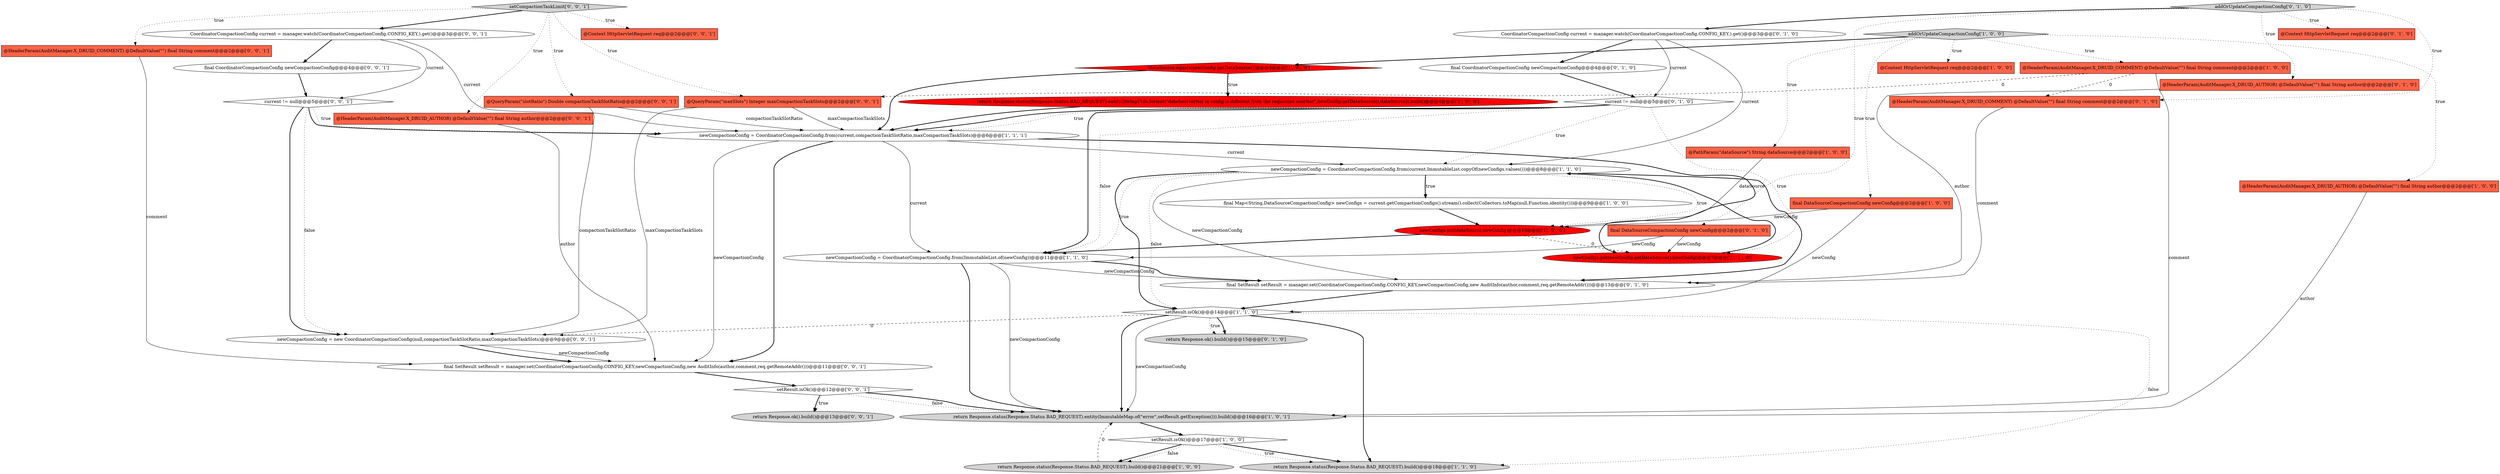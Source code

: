 digraph {
4 [style = filled, label = "return Response.status(Response.Status.BAD_REQUEST).entity(ImmutableMap.of(\"error\",setResult.getException())).build()@@@16@@@['1', '0', '1']", fillcolor = lightgray, shape = ellipse image = "AAA0AAABBB1BBB"];
24 [style = filled, label = "@Context HttpServletRequest req@@@2@@@['0', '1', '0']", fillcolor = tomato, shape = box image = "AAA0AAABBB2BBB"];
38 [style = filled, label = "final CoordinatorCompactionConfig newCompactionConfig@@@4@@@['0', '0', '1']", fillcolor = white, shape = ellipse image = "AAA0AAABBB3BBB"];
14 [style = filled, label = "newConfigs.put(dataSource,newConfig)@@@10@@@['1', '0', '0']", fillcolor = red, shape = ellipse image = "AAA1AAABBB1BBB"];
33 [style = filled, label = "setResult.isOk()@@@12@@@['0', '0', '1']", fillcolor = white, shape = diamond image = "AAA0AAABBB3BBB"];
12 [style = filled, label = "@PathParam(\"dataSource\") String dataSource@@@2@@@['1', '0', '0']", fillcolor = tomato, shape = box image = "AAA0AAABBB1BBB"];
18 [style = filled, label = "setResult.isOk()@@@14@@@['1', '1', '0']", fillcolor = white, shape = diamond image = "AAA0AAABBB1BBB"];
36 [style = filled, label = "current != null@@@5@@@['0', '0', '1']", fillcolor = white, shape = diamond image = "AAA0AAABBB3BBB"];
2 [style = filled, label = "newCompactionConfig = CoordinatorCompactionConfig.from(current,ImmutableList.copyOf(newConfigs.values()))@@@8@@@['1', '1', '0']", fillcolor = white, shape = ellipse image = "AAA0AAABBB1BBB"];
11 [style = filled, label = "addOrUpdateCompactionConfig['1', '0', '0']", fillcolor = lightgray, shape = diamond image = "AAA0AAABBB1BBB"];
40 [style = filled, label = "setCompactionTaskLimit['0', '0', '1']", fillcolor = lightgray, shape = diamond image = "AAA0AAABBB3BBB"];
31 [style = filled, label = "newCompactionConfig = new CoordinatorCompactionConfig(null,compactionTaskSlotRatio,maxCompactionTaskSlots)@@@9@@@['0', '0', '1']", fillcolor = white, shape = ellipse image = "AAA0AAABBB3BBB"];
22 [style = filled, label = "return Response.ok().build()@@@15@@@['0', '1', '0']", fillcolor = lightgray, shape = ellipse image = "AAA0AAABBB2BBB"];
34 [style = filled, label = "CoordinatorCompactionConfig current = manager.watch(CoordinatorCompactionConfig.CONFIG_KEY,).get()@@@3@@@['0', '0', '1']", fillcolor = white, shape = ellipse image = "AAA0AAABBB3BBB"];
35 [style = filled, label = "@HeaderParam(AuditManager.X_DRUID_COMMENT) @DefaultValue(\"\") final String comment@@@2@@@['0', '0', '1']", fillcolor = tomato, shape = box image = "AAA0AAABBB3BBB"];
7 [style = filled, label = "@Context HttpServletRequest req@@@2@@@['1', '0', '0']", fillcolor = tomato, shape = box image = "AAA0AAABBB1BBB"];
17 [style = filled, label = "newConfigs.put(newConfig.getDataSource(),newConfig)@@@7@@@['1', '1', '0']", fillcolor = red, shape = ellipse image = "AAA1AAABBB1BBB"];
26 [style = filled, label = "addOrUpdateCompactionConfig['0', '1', '0']", fillcolor = lightgray, shape = diamond image = "AAA0AAABBB2BBB"];
16 [style = filled, label = "!dataSource.equals(newConfig.getDataSource())@@@3@@@['1', '0', '0']", fillcolor = red, shape = diamond image = "AAA1AAABBB1BBB"];
5 [style = filled, label = "return Response.status(Response.Status.BAD_REQUEST).build()@@@18@@@['1', '1', '0']", fillcolor = lightgray, shape = ellipse image = "AAA0AAABBB1BBB"];
6 [style = filled, label = "@HeaderParam(AuditManager.X_DRUID_AUTHOR) @DefaultValue(\"\") final String author@@@2@@@['1', '0', '0']", fillcolor = tomato, shape = box image = "AAA0AAABBB1BBB"];
1 [style = filled, label = "newCompactionConfig = CoordinatorCompactionConfig.from(current,compactionTaskSlotRatio,maxCompactionTaskSlots)@@@6@@@['1', '1', '1']", fillcolor = white, shape = ellipse image = "AAA0AAABBB1BBB"];
19 [style = filled, label = "final DataSourceCompactionConfig newConfig@@@2@@@['0', '1', '0']", fillcolor = tomato, shape = box image = "AAA0AAABBB2BBB"];
25 [style = filled, label = "@HeaderParam(AuditManager.X_DRUID_COMMENT) @DefaultValue(\"\") final String comment@@@2@@@['0', '1', '0']", fillcolor = tomato, shape = box image = "AAA1AAABBB2BBB"];
0 [style = filled, label = "newCompactionConfig = CoordinatorCompactionConfig.from(ImmutableList.of(newConfig))@@@11@@@['1', '1', '0']", fillcolor = white, shape = ellipse image = "AAA0AAABBB1BBB"];
27 [style = filled, label = "final CoordinatorCompactionConfig newCompactionConfig@@@4@@@['0', '1', '0']", fillcolor = white, shape = ellipse image = "AAA0AAABBB2BBB"];
37 [style = filled, label = "@HeaderParam(AuditManager.X_DRUID_AUTHOR) @DefaultValue(\"\") final String author@@@2@@@['0', '0', '1']", fillcolor = tomato, shape = box image = "AAA0AAABBB3BBB"];
28 [style = filled, label = "final SetResult setResult = manager.set(CoordinatorCompactionConfig.CONFIG_KEY,newCompactionConfig,new AuditInfo(author,comment,req.getRemoteAddr()))@@@13@@@['0', '1', '0']", fillcolor = white, shape = ellipse image = "AAA0AAABBB2BBB"];
20 [style = filled, label = "CoordinatorCompactionConfig current = manager.watch(CoordinatorCompactionConfig.CONFIG_KEY,).get()@@@3@@@['0', '1', '0']", fillcolor = white, shape = ellipse image = "AAA0AAABBB2BBB"];
21 [style = filled, label = "current != null@@@5@@@['0', '1', '0']", fillcolor = white, shape = diamond image = "AAA0AAABBB2BBB"];
30 [style = filled, label = "@Context HttpServletRequest req@@@2@@@['0', '0', '1']", fillcolor = tomato, shape = box image = "AAA0AAABBB3BBB"];
9 [style = filled, label = "return Response.status(Response.Status.BAD_REQUEST).entity(StringUtils.format(\"dataSource(%s( in config is different from the requested one(%s(\",newConfig.getDataSource(),dataSource)).build()@@@4@@@['1', '0', '0']", fillcolor = red, shape = ellipse image = "AAA1AAABBB1BBB"];
8 [style = filled, label = "final Map<String,DataSourceCompactionConfig> newConfigs = current.getCompactionConfigs().stream().collect(Collectors.toMap(null,Function.identity()))@@@9@@@['1', '0', '0']", fillcolor = white, shape = ellipse image = "AAA0AAABBB1BBB"];
32 [style = filled, label = "@QueryParam(\"slotRatio\") Double compactionTaskSlotRatio@@@2@@@['0', '0', '1']", fillcolor = tomato, shape = box image = "AAA0AAABBB3BBB"];
23 [style = filled, label = "@HeaderParam(AuditManager.X_DRUID_AUTHOR) @DefaultValue(\"\") final String author@@@2@@@['0', '1', '0']", fillcolor = tomato, shape = box image = "AAA0AAABBB2BBB"];
10 [style = filled, label = "return Response.status(Response.Status.BAD_REQUEST).build()@@@21@@@['1', '0', '0']", fillcolor = lightgray, shape = ellipse image = "AAA0AAABBB1BBB"];
15 [style = filled, label = "@HeaderParam(AuditManager.X_DRUID_COMMENT) @DefaultValue(\"\") final String comment@@@2@@@['1', '0', '0']", fillcolor = tomato, shape = box image = "AAA1AAABBB1BBB"];
39 [style = filled, label = "final SetResult setResult = manager.set(CoordinatorCompactionConfig.CONFIG_KEY,newCompactionConfig,new AuditInfo(author,comment,req.getRemoteAddr()))@@@11@@@['0', '0', '1']", fillcolor = white, shape = ellipse image = "AAA0AAABBB3BBB"];
13 [style = filled, label = "final DataSourceCompactionConfig newConfig@@@2@@@['1', '0', '0']", fillcolor = tomato, shape = box image = "AAA0AAABBB1BBB"];
29 [style = filled, label = "return Response.ok().build()@@@13@@@['0', '0', '1']", fillcolor = lightgray, shape = ellipse image = "AAA0AAABBB3BBB"];
3 [style = filled, label = "setResult.isOk()@@@17@@@['1', '0', '0']", fillcolor = white, shape = diamond image = "AAA0AAABBB1BBB"];
41 [style = filled, label = "@QueryParam(\"maxSlots\") Integer maxCompactionTaskSlots@@@2@@@['0', '0', '1']", fillcolor = tomato, shape = box image = "AAA0AAABBB3BBB"];
16->9 [style = dotted, label="true"];
13->18 [style = solid, label="newConfig"];
32->31 [style = solid, label="compactionTaskSlotRatio"];
11->12 [style = dotted, label="true"];
26->19 [style = dotted, label="true"];
40->32 [style = dotted, label="true"];
25->28 [style = solid, label="comment"];
20->21 [style = solid, label="current"];
40->37 [style = dotted, label="true"];
20->27 [style = bold, label=""];
19->17 [style = solid, label="newConfig"];
3->5 [style = bold, label=""];
18->22 [style = bold, label=""];
15->25 [style = dashed, label="0"];
2->28 [style = solid, label="newCompactionConfig"];
1->39 [style = solid, label="newCompactionConfig"];
26->24 [style = dotted, label="true"];
21->1 [style = bold, label=""];
0->28 [style = solid, label="newCompactionConfig"];
13->14 [style = solid, label="newConfig"];
33->4 [style = dotted, label="false"];
11->15 [style = dotted, label="true"];
2->28 [style = bold, label=""];
16->9 [style = bold, label=""];
2->8 [style = dotted, label="true"];
40->41 [style = dotted, label="true"];
11->7 [style = dotted, label="true"];
11->16 [style = bold, label=""];
4->3 [style = bold, label=""];
2->0 [style = dotted, label="true"];
28->18 [style = bold, label=""];
21->0 [style = bold, label=""];
20->2 [style = solid, label="current"];
34->36 [style = solid, label="current"];
36->31 [style = bold, label=""];
40->30 [style = dotted, label="true"];
2->18 [style = bold, label=""];
26->23 [style = dotted, label="true"];
21->17 [style = dotted, label="true"];
40->34 [style = bold, label=""];
11->13 [style = dotted, label="true"];
36->31 [style = dotted, label="false"];
2->18 [style = dotted, label="false"];
23->28 [style = solid, label="author"];
40->35 [style = dotted, label="true"];
1->17 [style = bold, label=""];
19->0 [style = solid, label="newConfig"];
33->29 [style = bold, label=""];
3->10 [style = bold, label=""];
3->5 [style = dotted, label="true"];
12->14 [style = solid, label="dataSource"];
18->4 [style = bold, label=""];
17->2 [style = bold, label=""];
41->1 [style = solid, label="maxCompactionTaskSlots"];
18->4 [style = solid, label="newCompactionConfig"];
34->38 [style = bold, label=""];
9->1 [style = bold, label=""];
18->31 [style = dashed, label="0"];
26->20 [style = bold, label=""];
1->39 [style = bold, label=""];
21->0 [style = dotted, label="false"];
15->4 [style = solid, label="comment"];
33->4 [style = bold, label=""];
8->14 [style = bold, label=""];
21->2 [style = dotted, label="true"];
1->0 [style = solid, label="current"];
15->41 [style = dashed, label="0"];
39->33 [style = bold, label=""];
18->5 [style = dotted, label="false"];
3->10 [style = dotted, label="false"];
16->1 [style = bold, label=""];
11->6 [style = dotted, label="true"];
33->29 [style = dotted, label="true"];
35->39 [style = solid, label="comment"];
14->17 [style = dashed, label="0"];
2->14 [style = dotted, label="true"];
31->39 [style = bold, label=""];
34->1 [style = solid, label="current"];
27->21 [style = bold, label=""];
18->22 [style = dotted, label="true"];
36->1 [style = dotted, label="true"];
10->4 [style = dashed, label="0"];
21->1 [style = dotted, label="true"];
26->25 [style = dotted, label="true"];
31->39 [style = solid, label="newCompactionConfig"];
1->2 [style = solid, label="current"];
38->36 [style = bold, label=""];
6->4 [style = solid, label="author"];
36->1 [style = bold, label=""];
14->0 [style = bold, label=""];
0->4 [style = solid, label="newCompactionConfig"];
0->4 [style = bold, label=""];
18->5 [style = bold, label=""];
32->1 [style = solid, label="compactionTaskSlotRatio"];
41->31 [style = solid, label="maxCompactionTaskSlots"];
37->39 [style = solid, label="author"];
0->28 [style = bold, label=""];
2->8 [style = bold, label=""];
}

